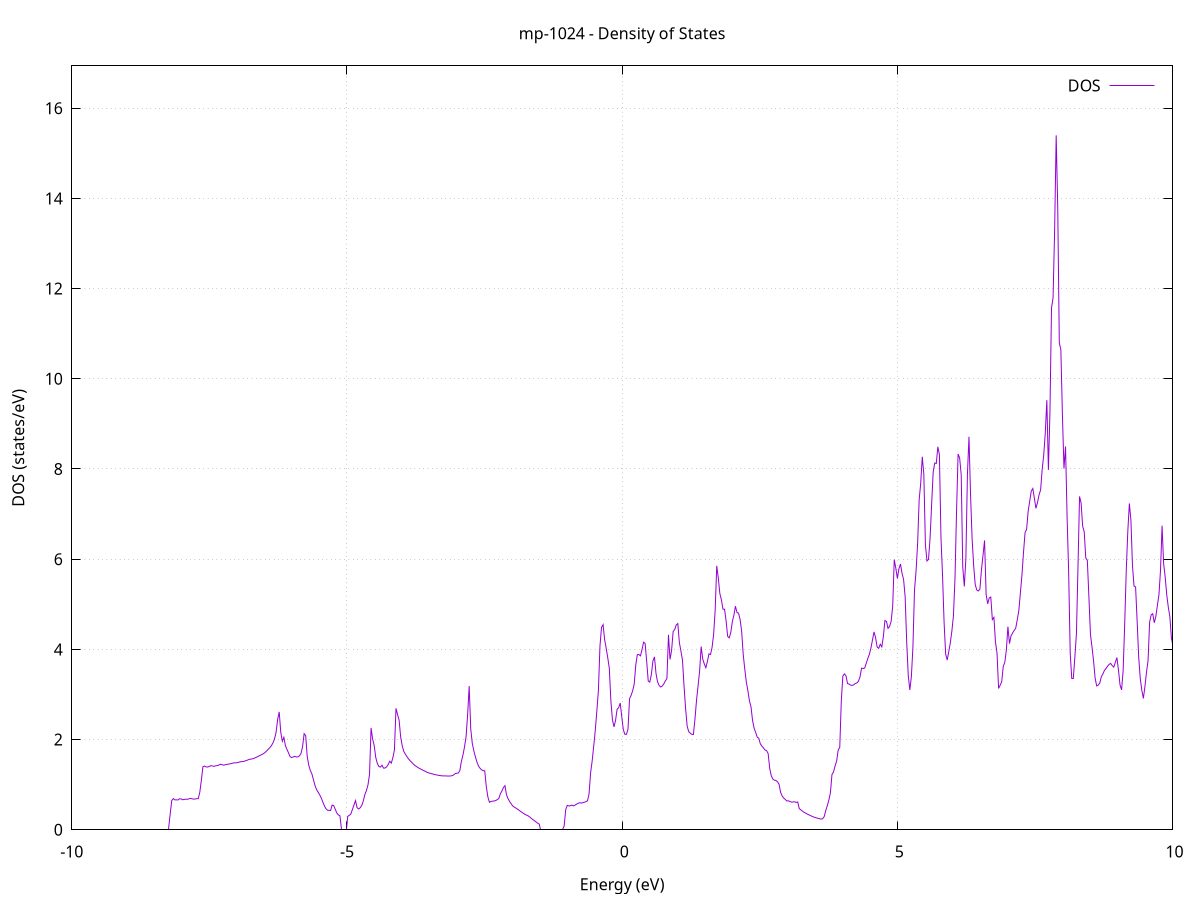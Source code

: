 set title 'mp-1024 - Density of States'
set xlabel 'Energy (eV)'
set ylabel 'DOS (states/eV)'
set grid
set xrange [-10:10]
set yrange [0:16.939]
set xzeroaxis lt -1
set terminal png size 800,600
set output 'mp-1024_dos_gnuplot.png'
plot '-' using 1:2 with lines title 'DOS'
-40.436500 0.000000
-40.408200 0.000000
-40.379900 0.000000
-40.351600 0.000000
-40.323300 0.000000
-40.295000 0.000000
-40.266700 0.000000
-40.238400 0.000000
-40.210100 0.000000
-40.181800 0.000000
-40.153500 0.000000
-40.125200 0.000000
-40.096900 0.000000
-40.068700 0.000000
-40.040400 0.000000
-40.012100 0.000000
-39.983800 0.000000
-39.955500 0.000000
-39.927200 0.000000
-39.898900 0.000000
-39.870600 0.000000
-39.842300 0.000000
-39.814000 0.000000
-39.785700 0.000000
-39.757400 0.000000
-39.729100 0.000000
-39.700900 0.000000
-39.672600 0.000000
-39.644300 0.000000
-39.616000 0.000000
-39.587700 0.000000
-39.559400 0.000000
-39.531100 0.000000
-39.502800 0.000000
-39.474500 0.000000
-39.446200 0.000000
-39.417900 0.000000
-39.389600 0.000000
-39.361300 0.000000
-39.333100 0.000000
-39.304800 0.000000
-39.276500 0.000000
-39.248200 0.000000
-39.219900 0.000000
-39.191600 0.000000
-39.163300 0.000000
-39.135000 0.000000
-39.106700 0.000000
-39.078400 0.000000
-39.050100 0.000000
-39.021800 0.000000
-38.993500 0.000000
-38.965300 0.000000
-38.937000 0.000000
-38.908700 0.000000
-38.880400 0.000000
-38.852100 0.000000
-38.823800 0.000000
-38.795500 0.000000
-38.767200 0.000000
-38.738900 0.000000
-38.710600 0.000000
-38.682300 0.000000
-38.654000 0.000000
-38.625800 0.000000
-38.597500 0.000000
-38.569200 0.000000
-38.540900 0.000000
-38.512600 0.000000
-38.484300 0.000000
-38.456000 0.000000
-38.427700 0.000000
-38.399400 0.000000
-38.371100 0.000000
-38.342800 0.000000
-38.314500 0.000000
-38.286200 0.000000
-38.258000 0.000000
-38.229700 0.000000
-38.201400 0.000000
-38.173100 0.000000
-38.144800 0.000000
-38.116500 0.000000
-38.088200 0.000000
-38.059900 0.000000
-38.031600 0.000000
-38.003300 0.000000
-37.975000 0.000000
-37.946700 0.000000
-37.918400 0.000000
-37.890200 0.000000
-37.861900 328.739800
-37.833600 0.000000
-37.805300 0.000000
-37.777000 0.000000
-37.748700 0.000000
-37.720400 0.000000
-37.692100 0.000000
-37.663800 0.000000
-37.635500 0.000000
-37.607200 0.000000
-37.578900 0.000000
-37.550600 0.000000
-37.522400 0.000000
-37.494100 0.000000
-37.465800 0.000000
-37.437500 0.000000
-37.409200 0.000000
-37.380900 0.000000
-37.352600 0.000000
-37.324300 0.000000
-37.296000 0.000000
-37.267700 0.000000
-37.239400 0.000000
-37.211100 0.000000
-37.182800 0.000000
-37.154600 0.000000
-37.126300 0.000000
-37.098000 0.000000
-37.069700 0.000000
-37.041400 0.000000
-37.013100 0.000000
-36.984800 0.000000
-36.956500 0.000000
-36.928200 0.000000
-36.899900 0.000000
-36.871600 0.000000
-36.843300 0.000000
-36.815100 0.000000
-36.786800 0.000000
-36.758500 0.000000
-36.730200 0.000000
-36.701900 0.000000
-36.673600 0.000000
-36.645300 0.000000
-36.617000 0.000000
-36.588700 0.000000
-36.560400 0.000000
-36.532100 0.000000
-36.503800 0.000000
-36.475500 0.000000
-36.447300 0.000000
-36.419000 0.000000
-36.390700 0.000000
-36.362400 0.000000
-36.334100 0.000000
-36.305800 0.000000
-36.277500 0.000000
-36.249200 0.000000
-36.220900 0.000000
-36.192600 0.000000
-36.164300 0.000000
-36.136000 0.000000
-36.107700 0.000000
-36.079500 0.000000
-36.051200 0.000000
-36.022900 0.000000
-35.994600 0.000000
-35.966300 0.000000
-35.938000 0.000000
-35.909700 0.000000
-35.881400 0.000000
-35.853100 0.000000
-35.824800 0.000000
-35.796500 0.000000
-35.768200 0.000000
-35.739900 0.000000
-35.711700 0.000000
-35.683400 0.000000
-35.655100 0.000000
-35.626800 0.000000
-35.598500 0.000000
-35.570200 0.000000
-35.541900 0.000000
-35.513600 0.000000
-35.485300 0.000000
-35.457000 0.000000
-35.428700 0.000000
-35.400400 0.000000
-35.372100 0.000000
-35.343900 0.000000
-35.315600 0.000000
-35.287300 0.000000
-35.259000 0.000000
-35.230700 0.000000
-35.202400 0.000000
-35.174100 0.000000
-35.145800 0.000000
-35.117500 0.000000
-35.089200 0.000000
-35.060900 0.000000
-35.032600 0.000000
-35.004400 0.000000
-34.976100 0.000000
-34.947800 0.000000
-34.919500 0.000000
-34.891200 0.000000
-34.862900 0.000000
-34.834600 0.000000
-34.806300 0.000000
-34.778000 0.000000
-34.749700 0.000000
-34.721400 0.000000
-34.693100 0.000000
-34.664800 0.000000
-34.636600 0.000000
-34.608300 0.000000
-34.580000 0.000000
-34.551700 0.000000
-34.523400 0.000000
-34.495100 0.000000
-34.466800 0.000000
-34.438500 0.000000
-34.410200 0.000000
-34.381900 0.000000
-34.353600 0.000000
-34.325300 0.000000
-34.297000 0.000000
-34.268800 0.000000
-34.240500 0.000000
-34.212200 0.000000
-34.183900 0.000000
-34.155600 0.000000
-34.127300 0.000000
-34.099000 0.000000
-34.070700 0.000000
-34.042400 0.000000
-34.014100 0.000000
-33.985800 0.000000
-33.957500 0.000000
-33.929200 0.000000
-33.901000 0.000000
-33.872700 0.000000
-33.844400 0.000000
-33.816100 0.000000
-33.787800 0.000000
-33.759500 0.000000
-33.731200 0.000000
-33.702900 0.000000
-33.674600 0.000000
-33.646300 0.000000
-33.618000 0.000000
-33.589700 0.000000
-33.561400 0.000000
-33.533200 0.000000
-33.504900 0.000000
-33.476600 0.000000
-33.448300 0.000000
-33.420000 0.000000
-33.391700 0.000000
-33.363400 0.000000
-33.335100 0.000000
-33.306800 0.000000
-33.278500 0.000000
-33.250200 0.000000
-33.221900 0.000000
-33.193700 0.000000
-33.165400 0.000000
-33.137100 0.000000
-33.108800 0.000000
-33.080500 0.000000
-33.052200 0.000000
-33.023900 0.000000
-32.995600 0.000000
-32.967300 0.000000
-32.939000 0.000000
-32.910700 0.000000
-32.882400 0.000000
-32.854100 0.000000
-32.825900 0.000000
-32.797600 0.000000
-32.769300 0.000000
-32.741000 0.000000
-32.712700 0.000000
-32.684400 0.000000
-32.656100 0.000000
-32.627800 0.000000
-32.599500 0.000000
-32.571200 0.000000
-32.542900 0.000000
-32.514600 0.000000
-32.486300 0.000000
-32.458100 0.000000
-32.429800 0.000000
-32.401500 0.000000
-32.373200 0.000000
-32.344900 0.000000
-32.316600 0.000000
-32.288300 0.000000
-32.260000 0.000000
-32.231700 0.000000
-32.203400 0.000000
-32.175100 0.000000
-32.146800 0.000000
-32.118500 0.000000
-32.090300 0.000000
-32.062000 0.000000
-32.033700 0.000000
-32.005400 0.000000
-31.977100 0.000000
-31.948800 0.000000
-31.920500 0.000000
-31.892200 0.000000
-31.863900 0.000000
-31.835600 0.000000
-31.807300 0.000000
-31.779000 0.000000
-31.750700 0.000000
-31.722500 0.000000
-31.694200 0.000000
-31.665900 0.000000
-31.637600 0.000000
-31.609300 0.000000
-31.581000 0.000000
-31.552700 0.000000
-31.524400 0.000000
-31.496100 0.000000
-31.467800 0.000000
-31.439500 0.000000
-31.411200 0.000000
-31.382900 0.000000
-31.354700 0.000000
-31.326400 0.000000
-31.298100 0.000000
-31.269800 0.000000
-31.241500 0.000000
-31.213200 0.000000
-31.184900 0.000000
-31.156600 0.000000
-31.128300 0.000000
-31.100000 0.000000
-31.071700 0.000000
-31.043400 0.000000
-31.015200 0.000000
-30.986900 0.000000
-30.958600 0.000000
-30.930300 0.000000
-30.902000 0.000000
-30.873700 0.000000
-30.845400 0.000000
-30.817100 0.000000
-30.788800 0.000000
-30.760500 0.000000
-30.732200 0.000000
-30.703900 0.000000
-30.675600 0.000000
-30.647400 0.000000
-30.619100 0.000000
-30.590800 0.000000
-30.562500 0.000000
-30.534200 0.000000
-30.505900 0.000000
-30.477600 0.000000
-30.449300 0.000000
-30.421000 0.000000
-30.392700 0.000000
-30.364400 0.000000
-30.336100 0.000000
-30.307800 0.000000
-30.279600 0.000000
-30.251300 0.000000
-30.223000 0.000000
-30.194700 0.000000
-30.166400 0.000000
-30.138100 0.000000
-30.109800 0.000000
-30.081500 0.000000
-30.053200 0.000000
-30.024900 0.000000
-29.996600 0.000000
-29.968300 0.000000
-29.940000 0.000000
-29.911800 0.000000
-29.883500 0.000000
-29.855200 0.000000
-29.826900 0.000000
-29.798600 0.000000
-29.770300 0.000000
-29.742000 0.000000
-29.713700 0.000000
-29.685400 0.000000
-29.657100 0.000000
-29.628800 0.000000
-29.600500 0.000000
-29.572200 0.000000
-29.544000 0.000000
-29.515700 0.000000
-29.487400 0.000000
-29.459100 0.000000
-29.430800 0.000000
-29.402500 0.000000
-29.374200 0.000000
-29.345900 0.000000
-29.317600 0.000000
-29.289300 0.000000
-29.261000 0.000000
-29.232700 0.000000
-29.204500 0.000000
-29.176200 0.000000
-29.147900 0.000000
-29.119600 0.000000
-29.091300 0.000000
-29.063000 0.000000
-29.034700 0.000000
-29.006400 0.000000
-28.978100 0.000000
-28.949800 0.000000
-28.921500 0.000000
-28.893200 0.000000
-28.864900 0.000000
-28.836700 0.000000
-28.808400 0.000000
-28.780100 0.000000
-28.751800 0.000000
-28.723500 0.000000
-28.695200 0.000000
-28.666900 0.000000
-28.638600 0.000000
-28.610300 0.000000
-28.582000 0.000000
-28.553700 0.000000
-28.525400 0.000000
-28.497100 0.000000
-28.468900 0.000000
-28.440600 0.000000
-28.412300 0.000000
-28.384000 0.000000
-28.355700 0.000000
-28.327400 0.000000
-28.299100 0.000000
-28.270800 0.000000
-28.242500 0.000000
-28.214200 0.000000
-28.185900 0.000000
-28.157600 0.000000
-28.129300 0.000000
-28.101100 0.000000
-28.072800 0.000000
-28.044500 0.000000
-28.016200 0.000000
-27.987900 0.000000
-27.959600 0.000000
-27.931300 0.000000
-27.903000 0.000000
-27.874700 0.000000
-27.846400 0.000000
-27.818100 0.000000
-27.789800 0.000000
-27.761500 0.000000
-27.733300 0.000000
-27.705000 0.000000
-27.676700 0.000000
-27.648400 0.000000
-27.620100 0.000000
-27.591800 0.000000
-27.563500 0.000000
-27.535200 0.000000
-27.506900 0.000000
-27.478600 0.000000
-27.450300 0.000000
-27.422000 0.000000
-27.393800 0.000000
-27.365500 0.000000
-27.337200 0.000000
-27.308900 0.000000
-27.280600 0.000000
-27.252300 0.000000
-27.224000 0.000000
-27.195700 0.000000
-27.167400 0.000000
-27.139100 0.000000
-27.110800 0.000000
-27.082500 0.000000
-27.054200 0.000000
-27.026000 0.000000
-26.997700 0.000000
-26.969400 0.000000
-26.941100 0.000000
-26.912800 0.000000
-26.884500 0.000000
-26.856200 0.000000
-26.827900 0.000000
-26.799600 0.000000
-26.771300 0.000000
-26.743000 0.000000
-26.714700 0.000000
-26.686400 0.000000
-26.658200 0.000000
-26.629900 0.000000
-26.601600 0.000000
-26.573300 0.000000
-26.545000 0.000000
-26.516700 0.000000
-26.488400 0.000000
-26.460100 0.000000
-26.431800 0.000000
-26.403500 0.000000
-26.375200 0.000000
-26.346900 0.000000
-26.318600 0.000000
-26.290400 0.000000
-26.262100 0.000000
-26.233800 0.000000
-26.205500 0.000000
-26.177200 0.000000
-26.148900 0.000000
-26.120600 0.000000
-26.092300 0.000000
-26.064000 0.000000
-26.035700 0.000000
-26.007400 0.000000
-25.979100 0.000000
-25.950800 0.000000
-25.922600 0.000000
-25.894300 0.000000
-25.866000 0.000000
-25.837700 0.000000
-25.809400 0.000000
-25.781100 0.000000
-25.752800 0.000000
-25.724500 0.000000
-25.696200 0.000000
-25.667900 0.000000
-25.639600 0.000000
-25.611300 0.000000
-25.583100 0.000000
-25.554800 0.000000
-25.526500 0.000000
-25.498200 0.000000
-25.469900 0.000000
-25.441600 0.000000
-25.413300 0.000000
-25.385000 0.000000
-25.356700 0.000000
-25.328400 0.000000
-25.300100 0.000000
-25.271800 0.000000
-25.243500 0.000000
-25.215300 0.000000
-25.187000 0.000000
-25.158700 0.000000
-25.130400 0.000000
-25.102100 0.000000
-25.073800 0.000000
-25.045500 0.000000
-25.017200 0.000000
-24.988900 0.000000
-24.960600 0.000000
-24.932300 0.000000
-24.904000 0.000000
-24.875700 0.000000
-24.847500 0.000000
-24.819200 0.000000
-24.790900 0.000000
-24.762600 0.000000
-24.734300 0.000000
-24.706000 0.000000
-24.677700 0.000000
-24.649400 0.000000
-24.621100 0.000000
-24.592800 0.000000
-24.564500 0.000000
-24.536200 0.000000
-24.507900 0.000000
-24.479700 0.000000
-24.451400 0.000000
-24.423100 0.000000
-24.394800 0.000000
-24.366500 0.000000
-24.338200 0.000000
-24.309900 0.000000
-24.281600 0.000000
-24.253300 0.000000
-24.225000 0.000000
-24.196700 0.000000
-24.168400 0.000000
-24.140100 0.000000
-24.111900 0.000000
-24.083600 0.000000
-24.055300 0.000000
-24.027000 0.000000
-23.998700 0.000000
-23.970400 0.000000
-23.942100 0.000000
-23.913800 0.000000
-23.885500 0.000000
-23.857200 0.000000
-23.828900 0.000000
-23.800600 0.000000
-23.772400 0.000000
-23.744100 0.000000
-23.715800 0.000000
-23.687500 0.000000
-23.659200 0.000000
-23.630900 0.000000
-23.602600 0.000000
-23.574300 0.000000
-23.546000 0.000000
-23.517700 0.000000
-23.489400 0.000000
-23.461100 0.000000
-23.432800 0.000000
-23.404600 0.000000
-23.376300 0.000000
-23.348000 0.000000
-23.319700 0.000000
-23.291400 0.000000
-23.263100 0.000000
-23.234800 0.000000
-23.206500 0.000000
-23.178200 0.000000
-23.149900 0.000000
-23.121600 0.000000
-23.093300 0.000000
-23.065000 0.000000
-23.036800 0.000000
-23.008500 0.000000
-22.980200 0.000000
-22.951900 0.000000
-22.923600 0.000000
-22.895300 0.000000
-22.867000 0.000000
-22.838700 0.000000
-22.810400 0.000000
-22.782100 0.000000
-22.753800 0.000000
-22.725500 0.000000
-22.697200 0.000000
-22.669000 0.000000
-22.640700 0.000000
-22.612400 0.000000
-22.584100 0.000000
-22.555800 0.000000
-22.527500 0.000000
-22.499200 0.000000
-22.470900 0.000000
-22.442600 0.000000
-22.414300 0.000000
-22.386000 0.000000
-22.357700 0.000000
-22.329400 0.000000
-22.301200 0.000000
-22.272900 0.000000
-22.244600 0.000000
-22.216300 0.000000
-22.188000 0.000000
-22.159700 0.000000
-22.131400 0.000000
-22.103100 0.000000
-22.074800 0.000000
-22.046500 0.000000
-22.018200 0.000000
-21.989900 0.000000
-21.961700 0.000000
-21.933400 0.000000
-21.905100 0.000000
-21.876800 0.000000
-21.848500 0.000000
-21.820200 0.000000
-21.791900 0.000000
-21.763600 0.000000
-21.735300 0.000000
-21.707000 0.000000
-21.678700 0.000000
-21.650400 0.000000
-21.622100 0.000000
-21.593900 0.000000
-21.565600 0.000000
-21.537300 0.000000
-21.509000 0.000000
-21.480700 0.000000
-21.452400 0.000000
-21.424100 0.000000
-21.395800 196.996200
-21.367500 30.347600
-21.339200 25.683700
-21.310900 61.149600
-21.282600 71.875000
-21.254300 34.252800
-21.226100 74.802200
-21.197800 29.132500
-21.169500 90.900300
-21.141200 0.000000
-21.112900 0.000000
-21.084600 0.000000
-21.056300 0.000000
-21.028000 28.881300
-20.999700 37.468800
-20.971400 81.156600
-20.943100 115.023800
-20.914800 82.088700
-20.886500 56.722400
-20.858300 396.958700
-20.830000 79.617400
-20.801700 0.000000
-20.773400 0.000000
-20.745100 0.000000
-20.716800 0.000000
-20.688500 0.000000
-20.660200 0.000000
-20.631900 0.000000
-20.603600 0.000000
-20.575300 0.000000
-20.547000 0.000000
-20.518700 0.000000
-20.490500 0.000000
-20.462200 0.000000
-20.433900 0.000000
-20.405600 0.000000
-20.377300 0.000000
-20.349000 0.000000
-20.320700 0.000000
-20.292400 0.000000
-20.264100 0.000000
-20.235800 0.000000
-20.207500 0.000000
-20.179200 0.000000
-20.151000 0.000000
-20.122700 0.000000
-20.094400 0.000000
-20.066100 0.000000
-20.037800 0.000000
-20.009500 0.000000
-19.981200 0.000000
-19.952900 0.000000
-19.924600 0.000000
-19.896300 0.000000
-19.868000 0.000000
-19.839700 0.000000
-19.811400 0.000000
-19.783200 0.000000
-19.754900 0.000000
-19.726600 0.000000
-19.698300 0.000000
-19.670000 0.000000
-19.641700 0.000000
-19.613400 0.000000
-19.585100 0.000000
-19.556800 0.000000
-19.528500 0.000000
-19.500200 0.000000
-19.471900 0.000000
-19.443600 0.000000
-19.415400 0.000000
-19.387100 0.000000
-19.358800 0.000000
-19.330500 0.000000
-19.302200 0.000000
-19.273900 0.000000
-19.245600 0.000000
-19.217300 0.000000
-19.189000 0.000000
-19.160700 0.000000
-19.132400 0.000000
-19.104100 0.000000
-19.075800 0.000000
-19.047600 0.000000
-19.019300 0.000000
-18.991000 61.371900
-18.962700 249.662500
-18.934400 75.053600
-18.906100 100.990500
-18.877800 0.000000
-18.849500 0.000000
-18.821200 0.000000
-18.792900 0.000000
-18.764600 0.000000
-18.736300 0.000000
-18.708000 0.000000
-18.679800 0.000000
-18.651500 0.000000
-18.623200 0.000000
-18.594900 0.000000
-18.566600 0.000000
-18.538300 0.000000
-18.510000 0.000000
-18.481700 0.000000
-18.453400 0.000000
-18.425100 0.000000
-18.396800 0.000000
-18.368500 0.000000
-18.340300 0.000000
-18.312000 0.000000
-18.283700 0.000000
-18.255400 0.000000
-18.227100 0.000000
-18.198800 0.000000
-18.170500 0.000000
-18.142200 0.000000
-18.113900 0.000000
-18.085600 0.000000
-18.057300 0.000000
-18.029000 0.000000
-18.000700 0.000000
-17.972500 0.000000
-17.944200 0.000000
-17.915900 0.000000
-17.887600 0.000000
-17.859300 0.000000
-17.831000 0.000000
-17.802700 0.000000
-17.774400 0.000000
-17.746100 0.000000
-17.717800 0.000000
-17.689500 0.000000
-17.661200 0.000000
-17.632900 0.000000
-17.604700 0.000000
-17.576400 0.000000
-17.548100 0.000000
-17.519800 0.000000
-17.491500 0.000000
-17.463200 0.000000
-17.434900 0.000000
-17.406600 0.000000
-17.378300 0.000000
-17.350000 0.000000
-17.321700 0.000000
-17.293400 0.000000
-17.265100 0.000000
-17.236900 0.000000
-17.208600 0.000000
-17.180300 0.000000
-17.152000 0.000000
-17.123700 0.000000
-17.095400 0.000000
-17.067100 0.000000
-17.038800 0.000000
-17.010500 0.000000
-16.982200 0.000000
-16.953900 0.000000
-16.925600 0.000000
-16.897300 0.000000
-16.869100 0.000000
-16.840800 0.000000
-16.812500 0.000000
-16.784200 0.000000
-16.755900 0.000000
-16.727600 0.000000
-16.699300 0.000000
-16.671000 0.000000
-16.642700 0.000000
-16.614400 0.000000
-16.586100 0.000000
-16.557800 0.000000
-16.529600 0.000000
-16.501300 0.000000
-16.473000 0.000000
-16.444700 0.000000
-16.416400 0.000000
-16.388100 0.000000
-16.359800 0.000000
-16.331500 0.000000
-16.303200 0.000000
-16.274900 0.000000
-16.246600 0.000000
-16.218300 0.000000
-16.190000 0.000000
-16.161800 0.000000
-16.133500 0.000000
-16.105200 0.000000
-16.076900 0.000000
-16.048600 0.000000
-16.020300 0.000000
-15.992000 0.000000
-15.963700 0.000000
-15.935400 0.000000
-15.907100 0.000000
-15.878800 0.000000
-15.850500 0.000000
-15.822200 0.000000
-15.794000 0.000000
-15.765700 0.000000
-15.737400 0.000000
-15.709100 0.000000
-15.680800 0.000000
-15.652500 0.000000
-15.624200 0.000000
-15.595900 0.000000
-15.567600 0.000000
-15.539300 0.000000
-15.511000 0.000000
-15.482700 0.000000
-15.454400 0.000000
-15.426200 0.000000
-15.397900 0.000000
-15.369600 0.000000
-15.341300 0.000000
-15.313000 0.000000
-15.284700 0.000000
-15.256400 0.000000
-15.228100 0.000000
-15.199800 0.000000
-15.171500 0.000000
-15.143200 0.000000
-15.114900 0.000000
-15.086600 0.000000
-15.058400 0.000000
-15.030100 0.000000
-15.001800 0.000000
-14.973500 0.000000
-14.945200 0.000000
-14.916900 0.000000
-14.888600 0.000000
-14.860300 0.000000
-14.832000 0.000000
-14.803700 0.000000
-14.775400 0.000000
-14.747100 0.000000
-14.718900 0.000000
-14.690600 0.000000
-14.662300 0.000000
-14.634000 0.000000
-14.605700 0.000000
-14.577400 0.000000
-14.549100 0.000000
-14.520800 0.000000
-14.492500 0.000000
-14.464200 0.000000
-14.435900 0.000000
-14.407600 0.000000
-14.379300 0.000000
-14.351100 0.000000
-14.322800 0.000000
-14.294500 0.000000
-14.266200 0.000000
-14.237900 0.000000
-14.209600 0.000000
-14.181300 0.000000
-14.153000 0.000000
-14.124700 0.000000
-14.096400 0.000000
-14.068100 0.000000
-14.039800 0.000000
-14.011500 0.000000
-13.983300 0.000000
-13.955000 0.000000
-13.926700 0.000000
-13.898400 0.000000
-13.870100 0.000000
-13.841800 0.000000
-13.813500 0.000000
-13.785200 0.000000
-13.756900 0.000000
-13.728600 0.000000
-13.700300 0.000000
-13.672000 0.000000
-13.643700 0.000000
-13.615500 0.000000
-13.587200 0.000000
-13.558900 0.000000
-13.530600 0.000000
-13.502300 0.000000
-13.474000 0.000000
-13.445700 0.000000
-13.417400 0.000000
-13.389100 0.000000
-13.360800 0.000000
-13.332500 0.000000
-13.304200 0.000000
-13.275900 0.000000
-13.247700 0.000000
-13.219400 0.000000
-13.191100 0.000000
-13.162800 0.000000
-13.134500 0.000000
-13.106200 0.000000
-13.077900 0.000000
-13.049600 0.000000
-13.021300 0.000000
-12.993000 0.000000
-12.964700 0.000000
-12.936400 0.000000
-12.908200 0.000000
-12.879900 0.000000
-12.851600 0.000000
-12.823300 0.000000
-12.795000 0.000000
-12.766700 0.000000
-12.738400 0.000000
-12.710100 0.000000
-12.681800 0.000000
-12.653500 0.000000
-12.625200 0.000000
-12.596900 0.000000
-12.568600 0.000000
-12.540400 0.000000
-12.512100 0.000000
-12.483800 0.000000
-12.455500 0.000000
-12.427200 0.000000
-12.398900 0.000000
-12.370600 0.000000
-12.342300 0.000000
-12.314000 0.000000
-12.285700 0.000000
-12.257400 0.000000
-12.229100 0.000000
-12.200800 0.000000
-12.172600 0.000000
-12.144300 0.000000
-12.116000 0.000000
-12.087700 0.000000
-12.059400 0.000000
-12.031100 0.000000
-12.002800 0.000000
-11.974500 0.000000
-11.946200 0.000000
-11.917900 0.000000
-11.889600 0.000000
-11.861300 0.000000
-11.833000 0.000000
-11.804800 0.000000
-11.776500 0.000000
-11.748200 0.000000
-11.719900 0.000000
-11.691600 0.000000
-11.663300 0.000000
-11.635000 0.000000
-11.606700 0.000000
-11.578400 0.000000
-11.550100 0.000000
-11.521800 0.000000
-11.493500 0.000000
-11.465200 0.000000
-11.437000 0.000000
-11.408700 0.000000
-11.380400 0.000000
-11.352100 0.000000
-11.323800 0.000000
-11.295500 0.000000
-11.267200 0.000000
-11.238900 0.000000
-11.210600 0.000000
-11.182300 0.000000
-11.154000 0.000000
-11.125700 0.000000
-11.097500 0.000000
-11.069200 0.000000
-11.040900 0.000000
-11.012600 0.000000
-10.984300 0.000000
-10.956000 0.000000
-10.927700 0.000000
-10.899400 0.000000
-10.871100 0.000000
-10.842800 0.000000
-10.814500 0.000000
-10.786200 0.000000
-10.757900 0.000000
-10.729700 0.000000
-10.701400 0.000000
-10.673100 0.000000
-10.644800 0.000000
-10.616500 0.000000
-10.588200 0.000000
-10.559900 0.000000
-10.531600 0.000000
-10.503300 0.000000
-10.475000 0.000000
-10.446700 0.000000
-10.418400 0.000000
-10.390100 0.000000
-10.361900 0.000000
-10.333600 0.000000
-10.305300 0.000000
-10.277000 0.000000
-10.248700 0.000000
-10.220400 0.000000
-10.192100 0.000000
-10.163800 0.000000
-10.135500 0.000000
-10.107200 0.000000
-10.078900 0.000000
-10.050600 0.000000
-10.022300 0.000000
-9.994100 0.000000
-9.965800 0.000000
-9.937500 0.000000
-9.909200 0.000000
-9.880900 0.000000
-9.852600 0.000000
-9.824300 0.000000
-9.796000 0.000000
-9.767700 0.000000
-9.739400 0.000000
-9.711100 0.000000
-9.682800 0.000000
-9.654500 0.000000
-9.626300 0.000000
-9.598000 0.000000
-9.569700 0.000000
-9.541400 0.000000
-9.513100 0.000000
-9.484800 0.000000
-9.456500 0.000000
-9.428200 0.000000
-9.399900 0.000000
-9.371600 0.000000
-9.343300 0.000000
-9.315000 0.000000
-9.286800 0.000000
-9.258500 0.000000
-9.230200 0.000000
-9.201900 0.000000
-9.173600 0.000000
-9.145300 0.000000
-9.117000 0.000000
-9.088700 0.000000
-9.060400 0.000000
-9.032100 0.000000
-9.003800 0.000000
-8.975500 0.000000
-8.947200 0.000000
-8.919000 0.000000
-8.890700 0.000000
-8.862400 0.000000
-8.834100 0.000000
-8.805800 0.000000
-8.777500 0.000000
-8.749200 0.000000
-8.720900 0.000000
-8.692600 0.000000
-8.664300 0.000000
-8.636000 0.000000
-8.607700 0.000000
-8.579400 0.000000
-8.551200 0.000000
-8.522900 0.000000
-8.494600 0.000000
-8.466300 0.000000
-8.438000 0.000000
-8.409700 0.000000
-8.381400 0.000000
-8.353100 0.000000
-8.324800 0.000000
-8.296500 0.000000
-8.268200 0.000000
-8.239900 0.000000
-8.211600 0.359400
-8.183400 0.648600
-8.155100 0.691200
-8.126800 0.662200
-8.098500 0.664200
-8.070200 0.660600
-8.041900 0.687500
-8.013600 0.685200
-7.985300 0.665200
-7.957000 0.672500
-7.928700 0.679100
-7.900400 0.675700
-7.872100 0.685200
-7.843800 0.698200
-7.815600 0.686200
-7.787300 0.679900
-7.759000 0.682800
-7.730700 0.690200
-7.702400 0.689400
-7.674100 0.832000
-7.645800 1.096900
-7.617500 1.398300
-7.589200 1.413000
-7.560900 1.395000
-7.532600 1.390900
-7.504300 1.401300
-7.476100 1.421700
-7.447800 1.415600
-7.419500 1.406900
-7.391200 1.416200
-7.362900 1.422000
-7.334600 1.431500
-7.306300 1.450900
-7.278000 1.448300
-7.249700 1.433400
-7.221400 1.437000
-7.193100 1.447900
-7.164800 1.453000
-7.136500 1.459400
-7.108300 1.467100
-7.080000 1.476600
-7.051700 1.485100
-7.023400 1.482400
-6.995100 1.487800
-6.966800 1.497500
-6.938500 1.508000
-6.910200 1.511400
-6.881900 1.514800
-6.853600 1.524700
-6.825300 1.537200
-6.797000 1.550600
-6.768700 1.563600
-6.740500 1.567800
-6.712200 1.574800
-6.683900 1.587700
-6.655600 1.602800
-6.627300 1.619400
-6.599000 1.637300
-6.570700 1.653600
-6.542400 1.671500
-6.514100 1.690600
-6.485800 1.716600
-6.457500 1.750600
-6.429200 1.786200
-6.400900 1.821600
-6.372700 1.866300
-6.344400 1.927200
-6.316100 2.014500
-6.287800 2.162700
-6.259500 2.449200
-6.231200 2.613200
-6.202900 2.162100
-6.174600 1.962600
-6.146300 2.050500
-6.118000 1.861000
-6.089700 1.781300
-6.061400 1.702500
-6.033100 1.621100
-6.004900 1.601000
-5.976600 1.615000
-5.948300 1.628700
-5.920000 1.614600
-5.891700 1.617100
-5.863400 1.639400
-5.835100 1.692700
-5.806800 1.842700
-5.778500 2.132200
-5.750200 2.087600
-5.721900 1.621300
-5.693600 1.429800
-5.665400 1.311000
-5.637100 1.239700
-5.608800 1.109800
-5.580500 0.979900
-5.552200 0.891000
-5.523900 0.833000
-5.495600 0.775100
-5.467300 0.705500
-5.439000 0.616000
-5.410700 0.533600
-5.382400 0.468300
-5.354100 0.434500
-5.325800 0.430400
-5.297600 0.426300
-5.269300 0.548200
-5.241000 0.536900
-5.212700 0.454400
-5.184400 0.372000
-5.156100 0.329300
-5.127800 0.310800
-5.099500 0.000000
-5.071200 0.000000
-5.042900 0.000000
-5.014600 0.000000
-4.986300 0.297400
-4.958000 0.318800
-4.929800 0.349100
-4.901500 0.448500
-4.873200 0.547900
-4.844900 0.647300
-4.816600 0.490100
-4.788300 0.461900
-4.760000 0.487500
-4.731700 0.538000
-4.703400 0.637700
-4.675100 0.778000
-4.646800 0.868900
-4.618500 0.993100
-4.590200 1.228900
-4.562000 2.258200
-4.533700 2.009500
-4.505400 1.867800
-4.477100 1.604100
-4.448800 1.472300
-4.420500 1.403400
-4.392200 1.390600
-4.363900 1.432000
-4.335600 1.367000
-4.307300 1.369500
-4.279000 1.395200
-4.250700 1.448400
-4.222400 1.520700
-4.194200 1.478200
-4.165900 1.599700
-4.137600 1.770600
-4.109300 2.691600
-4.081000 2.555900
-4.052700 2.431300
-4.024400 2.059800
-3.996100 1.864300
-3.967800 1.738900
-3.939500 1.678500
-3.911200 1.624600
-3.882900 1.572900
-3.854700 1.534600
-3.826400 1.498900
-3.798100 1.463400
-3.769800 1.429500
-3.741500 1.405600
-3.713200 1.383000
-3.684900 1.362500
-3.656600 1.343800
-3.628300 1.326000
-3.600000 1.309300
-3.571700 1.292900
-3.543400 1.274500
-3.515100 1.261100
-3.486900 1.251600
-3.458600 1.242500
-3.430300 1.233300
-3.402000 1.224000
-3.373700 1.216400
-3.345400 1.209600
-3.317100 1.203900
-3.288800 1.198700
-3.260500 1.194500
-3.232200 1.195400
-3.203900 1.193600
-3.175600 1.192100
-3.147300 1.191000
-3.119100 1.193000
-3.090800 1.199700
-3.062500 1.215500
-3.034200 1.244500
-3.005900 1.254000
-2.977600 1.258600
-2.949300 1.310700
-2.921000 1.516600
-2.892700 1.657600
-2.864400 1.835600
-2.836100 2.062000
-2.807800 2.544900
-2.779500 3.185500
-2.751300 2.240200
-2.723000 1.916500
-2.694700 1.750500
-2.666400 1.617300
-2.638100 1.502600
-2.609800 1.411700
-2.581500 1.363600
-2.553200 1.327500
-2.524900 1.310300
-2.496600 1.308800
-2.468300 0.955000
-2.440000 0.730600
-2.411700 0.609800
-2.383500 0.628200
-2.355200 0.633700
-2.326900 0.639400
-2.298600 0.646600
-2.270300 0.668700
-2.242000 0.691200
-2.213700 0.795400
-2.185400 0.858300
-2.157100 0.935200
-2.128800 0.977600
-2.100500 0.771500
-2.072200 0.687500
-2.044000 0.625700
-2.015700 0.576300
-1.987400 0.526900
-1.959100 0.502200
-1.930800 0.482100
-1.902500 0.458200
-1.874200 0.432900
-1.845900 0.407700
-1.817600 0.384000
-1.789300 0.361000
-1.761000 0.338600
-1.732700 0.322500
-1.704400 0.305800
-1.676200 0.280900
-1.647900 0.249900
-1.619600 0.223600
-1.591300 0.199000
-1.563000 0.171800
-1.534700 0.146500
-1.506400 0.125400
-1.478100 0.000000
-1.449800 0.000000
-1.421500 0.000000
-1.393200 0.000000
-1.364900 0.000000
-1.336600 0.000000
-1.308400 0.000000
-1.280100 0.000000
-1.251800 0.000000
-1.223500 0.000000
-1.195200 0.000000
-1.166900 0.000000
-1.138600 0.000000
-1.110300 0.000000
-1.082000 0.000000
-1.053700 0.083100
-1.025400 0.445500
-0.997100 0.541300
-0.968800 0.527900
-0.940600 0.532400
-0.912300 0.547600
-0.884000 0.529800
-0.855700 0.548100
-0.827400 0.568000
-0.799100 0.587700
-0.770800 0.598600
-0.742500 0.593400
-0.714200 0.600300
-0.685900 0.610500
-0.657600 0.623900
-0.629300 0.642800
-0.601000 0.797400
-0.572800 1.267400
-0.544500 1.529400
-0.516200 1.857300
-0.487900 2.208100
-0.459600 2.635200
-0.431300 3.087800
-0.403000 4.075000
-0.374700 4.487600
-0.346400 4.549700
-0.318100 4.213300
-0.289800 4.025400
-0.261500 3.815200
-0.233300 3.582100
-0.205000 2.865800
-0.176700 2.441400
-0.148400 2.280900
-0.120100 2.423300
-0.091800 2.670200
-0.063500 2.706900
-0.035200 2.810900
-0.006900 2.506200
0.021400 2.219700
0.049700 2.117100
0.078000 2.117000
0.106300 2.228700
0.134500 2.905100
0.162800 2.981500
0.191100 3.082000
0.219400 3.232300
0.247700 3.654200
0.276000 3.883400
0.304300 3.885900
0.332600 3.856300
0.360900 3.994400
0.389200 4.159800
0.417500 4.131500
0.445800 3.734200
0.474100 3.297500
0.502300 3.274700
0.530600 3.439600
0.558900 3.738200
0.587200 3.834000
0.615500 3.464300
0.643800 3.278600
0.672100 3.199700
0.700400 3.165500
0.728700 3.188000
0.757000 3.235600
0.785300 3.301000
0.813600 3.352100
0.841900 4.322200
0.870100 3.777500
0.898400 3.978200
0.926700 4.396500
0.955000 4.439800
0.983300 4.542000
1.011600 4.573000
1.039900 4.149800
1.068200 3.962000
1.096500 3.758800
1.124800 3.185000
1.153100 2.685700
1.181400 2.296300
1.209700 2.175700
1.237900 2.140700
1.266200 2.115100
1.294500 2.113100
1.322800 2.450900
1.351100 2.864300
1.379400 3.191900
1.407700 3.522500
1.436000 4.061800
1.464300 3.786600
1.492600 3.678200
1.520900 3.593500
1.549200 3.732500
1.577400 3.901400
1.605700 3.886800
1.634000 4.044500
1.662300 4.333100
1.690600 4.875300
1.718900 5.853400
1.747200 5.580900
1.775500 5.236600
1.803800 5.097100
1.832100 4.892300
1.860400 4.891000
1.888700 4.633900
1.917000 4.289300
1.945200 4.254700
1.973500 4.372000
2.001800 4.611700
2.030100 4.755800
2.058400 4.958500
2.086700 4.817900
2.115000 4.802900
2.143300 4.662700
2.171600 4.400200
2.199900 3.886500
2.228200 3.565400
2.256500 3.275100
2.284800 3.084900
2.313000 2.859200
2.341300 2.727700
2.369600 2.424100
2.397900 2.252000
2.426200 2.157200
2.454500 2.054300
2.482800 2.029200
2.511100 1.905200
2.539400 1.853800
2.567700 1.816300
2.596000 1.768800
2.624300 1.755900
2.652600 1.692300
2.680800 1.367800
2.709100 1.199500
2.737400 1.126100
2.765700 1.098800
2.794000 1.094000
2.822300 1.066400
2.850600 1.012900
2.878900 0.830600
2.907200 0.749900
2.935500 0.704900
2.963800 0.672800
2.992100 0.639500
3.020400 0.642600
3.048600 0.628000
3.076900 0.613400
3.105200 0.617100
3.133500 0.620100
3.161800 0.606700
3.190100 0.617500
3.218400 0.469200
3.246700 0.441400
3.275000 0.414300
3.303300 0.390000
3.331600 0.369500
3.359900 0.351500
3.388100 0.334000
3.416400 0.317200
3.444700 0.301800
3.473000 0.287200
3.501300 0.274600
3.529600 0.263600
3.557900 0.254000
3.586200 0.245100
3.614500 0.237000
3.642800 0.243900
3.671100 0.291300
3.699400 0.426200
3.727700 0.534100
3.755900 0.656600
3.784200 0.820300
3.812500 1.226500
3.840800 1.281900
3.869100 1.416700
3.897400 1.522900
3.925700 1.769100
3.954000 1.826300
3.982300 2.859000
4.010600 3.412100
4.038900 3.456000
4.067200 3.414100
4.095500 3.242100
4.123700 3.229800
4.152000 3.206800
4.180300 3.201900
4.208600 3.214600
4.236900 3.243800
4.265200 3.255500
4.293500 3.294700
4.321800 3.386600
4.350100 3.583900
4.378400 3.575000
4.406700 3.586500
4.435000 3.691400
4.463300 3.796900
4.491500 3.888600
4.519800 4.024700
4.548100 4.206100
4.576400 4.387900
4.604700 4.264000
4.633000 4.053100
4.661300 4.022600
4.689600 4.113700
4.717900 4.056300
4.746200 4.282500
4.774500 4.640600
4.802800 4.620700
4.831100 4.465300
4.859300 4.509400
4.887600 4.620600
4.915900 4.959100
4.944200 5.989000
4.972500 5.803100
5.000800 5.573800
5.029100 5.786600
5.057400 5.893800
5.085700 5.687600
5.114000 5.548400
5.142300 5.165200
5.170600 4.157200
5.198800 3.419900
5.227100 3.099100
5.255400 3.398100
5.283700 4.054900
5.312000 5.309800
5.340300 5.735100
5.368600 6.341500
5.396900 7.317200
5.425200 7.687000
5.453500 8.270900
5.481800 7.884500
5.510100 6.328600
5.538400 5.960200
5.566600 5.995100
5.594900 6.460200
5.623200 7.206100
5.651500 7.931500
5.679800 8.133300
5.708100 8.122600
5.736400 8.492900
5.764700 8.316700
5.793000 6.484900
5.821300 5.650100
5.849600 4.604000
5.877900 3.900300
5.906200 3.763200
5.934400 3.947900
5.962700 4.144600
5.991000 4.404400
6.019300 4.740600
6.047600 5.565100
6.075900 7.047400
6.104200 8.332000
6.132500 8.245000
6.160800 7.872300
6.189100 5.821300
6.217400 5.395300
6.245700 6.019800
6.274000 7.887300
6.302200 8.714600
6.330500 7.426200
6.358800 6.456700
6.387100 5.857600
6.415400 5.436900
6.443700 5.316400
6.472000 5.295000
6.500300 5.333700
6.528600 5.764000
6.556900 6.084800
6.585200 6.416300
6.613500 5.219100
6.641800 5.009900
6.670000 5.139500
6.698300 5.159600
6.726600 4.660500
6.754900 4.709700
6.783200 4.162800
6.811500 3.921600
6.839800 3.133800
6.868100 3.205000
6.896400 3.281700
6.924700 3.621500
6.953000 3.714000
6.981300 3.983800
7.009500 4.504200
7.037800 4.128700
7.066100 4.299500
7.094400 4.364000
7.122700 4.419400
7.151000 4.470300
7.179300 4.654500
7.207600 4.859800
7.235900 5.249500
7.264200 5.645400
7.292500 6.142800
7.320800 6.586600
7.349100 6.660900
7.377300 7.062300
7.405600 7.288300
7.433900 7.509900
7.462200 7.567000
7.490500 7.348600
7.518800 7.127000
7.547100 7.258100
7.575400 7.426500
7.603700 7.537600
7.632000 7.989500
7.660300 8.310100
7.688600 8.798000
7.716900 9.526600
7.745100 7.979300
7.773400 9.260000
7.801700 11.569500
7.830000 11.796900
7.858300 13.286400
7.886600 15.398700
7.914900 13.790900
7.943200 10.795400
7.971500 10.646300
7.999800 9.200100
8.028100 8.009700
8.056400 8.499000
8.084700 6.939500
8.112900 5.727200
8.141200 3.923200
8.169500 3.354900
8.197800 3.355500
8.226100 3.833600
8.254400 4.346500
8.282700 5.824700
8.311000 7.391700
8.339300 7.244900
8.367600 6.730700
8.395900 6.607700
8.424200 6.028300
8.452500 5.975500
8.480700 5.174000
8.509000 4.336000
8.537300 4.056500
8.565600 3.745600
8.593900 3.365300
8.622200 3.190700
8.650500 3.207600
8.678800 3.256200
8.707100 3.393600
8.735400 3.453900
8.763700 3.534500
8.792000 3.576100
8.820200 3.628100
8.848500 3.667200
8.876800 3.688300
8.905100 3.640000
8.933400 3.607900
8.961700 3.716000
8.990000 3.818200
9.018300 3.541800
9.046600 3.211200
9.074900 3.102300
9.103200 3.530200
9.131500 4.556700
9.159800 5.749900
9.188000 6.617200
9.216300 7.236400
9.244600 6.863800
9.272900 5.850100
9.301200 5.402800
9.329500 5.384000
9.357800 4.619400
9.386100 3.821800
9.414400 3.350200
9.442700 3.093200
9.471000 2.912800
9.499300 3.178300
9.527600 3.497300
9.555800 3.749400
9.584100 4.601900
9.612400 4.766300
9.640700 4.791700
9.669000 4.589900
9.697300 4.729800
9.725600 4.976100
9.753900 5.213600
9.782200 5.753900
9.810500 6.743600
9.838800 5.901700
9.867100 5.605200
9.895400 5.209000
9.923600 4.938200
9.951900 4.727200
9.980200 4.250900
10.008500 4.082100
10.036800 3.921900
10.065100 3.769600
10.093400 3.846900
10.121700 3.820100
10.150000 4.040600
10.178300 4.276500
10.206600 4.511000
10.234900 4.778200
10.263200 4.834600
10.291400 4.882500
10.319700 4.746100
10.348000 4.576800
10.376300 4.495400
10.404600 4.353200
10.432900 3.962200
10.461200 3.819600
10.489500 3.946300
10.517800 4.210700
10.546100 4.275400
10.574400 4.366600
10.602700 3.667100
10.630900 2.957000
10.659200 2.844300
10.687500 2.893500
10.715800 3.219000
10.744100 3.562900
10.772400 4.035900
10.800700 4.343800
10.829000 4.282100
10.857300 4.389900
10.885600 4.555600
10.913900 4.582900
10.942200 4.714900
10.970500 4.488700
10.998700 4.602100
11.027000 4.533800
11.055300 4.536600
11.083600 4.609200
11.111900 4.994300
11.140200 4.908000
11.168500 4.779800
11.196800 4.750700
11.225100 4.811900
11.253400 4.731700
11.281700 4.756200
11.310000 4.866000
11.338300 5.177000
11.366500 5.581700
11.394800 5.949900
11.423100 6.070500
11.451400 6.028200
11.479700 5.864800
11.508000 5.647800
11.536300 4.992900
11.564600 4.448000
11.592900 4.079300
11.621200 3.857000
11.649500 4.164700
11.677800 4.470600
11.706100 4.565800
11.734300 4.508800
11.762600 4.246400
11.790900 3.793400
11.819200 3.609700
11.847500 3.551900
11.875800 3.612200
11.904100 3.747700
11.932400 3.782600
11.960700 3.824400
11.989000 3.800100
12.017300 3.591600
12.045600 3.447600
12.073900 3.407700
12.102100 3.303700
12.130400 3.266300
12.158700 3.120800
12.187000 3.073700
12.215300 3.027300
12.243600 2.963100
12.271900 3.006600
12.300200 3.124300
12.328500 3.136600
12.356800 2.940700
12.385100 2.836000
12.413400 2.787500
12.441600 2.690800
12.469900 2.539200
12.498200 2.397100
12.526500 2.291000
12.554800 2.212800
12.583100 2.025300
12.611400 1.897200
12.639700 1.743900
12.668000 1.566500
12.696300 1.422300
12.724600 1.218400
12.752900 1.073800
12.781200 0.962000
12.809400 0.875600
12.837700 0.799400
12.866000 0.738400
12.894300 0.673900
12.922600 0.607400
12.950900 0.529200
12.979200 0.439700
13.007500 0.373400
13.035800 0.317600
13.064100 0.298800
13.092400 0.289100
13.120700 0.280200
13.149000 0.268400
13.177200 0.249300
13.205500 0.233900
13.233800 0.223800
13.262100 0.214600
13.290400 0.203500
13.318700 0.189800
13.347000 0.172800
13.375300 0.154800
13.403600 0.139100
13.431900 0.083700
13.460200 0.030600
13.488500 0.010900
13.516800 0.003600
13.545000 0.000500
13.573300 0.000000
13.601600 0.000000
13.629900 0.000000
13.658200 0.000000
13.686500 0.000000
13.714800 0.000000
13.743100 0.000000
13.771400 0.000000
13.799700 0.000000
13.828000 0.000000
13.856300 0.000000
13.884600 0.000000
13.912800 0.000000
13.941100 0.000000
13.969400 0.000000
13.997700 0.000000
14.026000 0.000000
14.054300 0.000000
14.082600 0.000000
14.110900 0.000000
14.139200 0.000000
14.167500 0.000000
14.195800 0.000000
14.224100 0.000000
14.252300 0.000000
14.280600 0.000000
14.308900 0.000000
14.337200 0.000000
14.365500 0.000000
14.393800 0.000000
14.422100 0.000000
14.450400 0.000000
14.478700 0.000000
14.507000 0.000000
14.535300 0.000000
14.563600 0.000000
14.591900 0.000000
14.620100 0.000000
14.648400 0.000000
14.676700 0.000000
14.705000 0.000000
14.733300 0.000000
14.761600 0.000000
14.789900 0.000000
14.818200 0.000000
14.846500 0.000000
14.874800 0.000000
14.903100 0.000000
14.931400 0.000000
14.959700 0.000000
14.987900 0.000000
15.016200 0.000000
15.044500 0.000000
15.072800 0.000000
15.101100 0.000000
15.129400 0.000000
15.157700 0.000000
15.186000 0.000000
15.214300 0.000000
15.242600 0.000000
15.270900 0.000000
15.299200 0.000000
15.327500 0.000000
15.355700 0.000000
15.384000 0.000000
15.412300 0.000000
15.440600 0.000000
15.468900 0.000000
15.497200 0.000000
15.525500 0.000000
15.553800 0.000000
15.582100 0.000000
15.610400 0.000000
15.638700 0.000000
15.667000 0.000000
15.695300 0.000000
15.723500 0.000000
15.751800 0.000000
15.780100 0.000000
15.808400 0.000000
15.836700 0.000000
15.865000 0.000000
15.893300 0.000000
15.921600 0.000000
15.949900 0.000000
15.978200 0.000000
16.006500 0.000000
16.034800 0.000000
16.063000 0.000000
16.091300 0.000000
16.119600 0.000000
16.147900 0.000000
e
